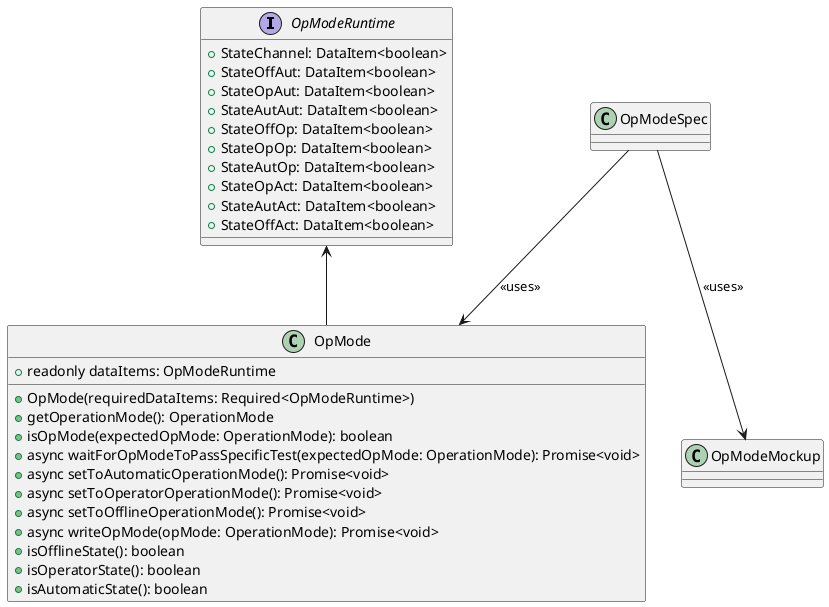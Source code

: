 /*
 * MIT License
 *
 * Copyright (c) 2021 P2O-Lab <p2o-lab@mailbox.tu-dresden.de>,
 * Chair for Process Control Systems, Technische Universität Dresden
 *
 * Permission is hereby granted, free of charge, to any person obtaining a copy
 * of this software and associated documentation files (the "Software"), to deal
 * in the Software without restriction, including without limitation the rights
 * to use, copy, modify, merge, publish, distribute, sublicense, and/or sell
 * copies of the Software, and to permit persons to whom the Software is
 * furnished to do so, subject to the following conditions:
 *
 * The above copyright notice and this permission notice shall be included in all
 * copies or substantial portions of the Software.
 *
 * THE SOFTWARE IS PROVIDED "AS IS", WITHOUT WARRANTY OF ANY KIND, EXPRESS OR
 * IMPLIED, INCLUDING BUT NOT LIMITED TO THE WARRANTIES OF MERCHANTABILITY,
 * FITNESS FOR A PARTICULAR PURPOSE AND NONINFRINGEMENT. IN NO EVENT SHALL THE
 * AUTHORS OR COPYRIGHT HOLDERS BE LIABLE FOR ANY CLAIM, DAMAGES OR OTHER
 * LIABILITY, WHETHER IN AN ACTION OF CONTRACT, TORT OR OTHERWISE, ARISING FROM,
 * OUT OF OR IN CONNECTION WITH THE SOFTWARE OR THE USE OR OTHER DEALINGS IN THE
 * SOFTWARE.
 */
 
@startuml
'https://plantuml.com/class-diagram

interface OpModeRuntime{
	+ StateChannel: DataItem<boolean>
	+ StateOffAut: DataItem<boolean>
	+ StateOpAut: DataItem<boolean>
	+ StateAutAut: DataItem<boolean>
	+ StateOffOp: DataItem<boolean>
	+ StateOpOp: DataItem<boolean>
	+ StateAutOp: DataItem<boolean>
	+ StateOpAct: DataItem<boolean>
	+ StateAutAct: DataItem<boolean>
	+ StateOffAct: DataItem<boolean>
}


class OpMode{
    + readonly dataItems: OpModeRuntime
    + OpMode(requiredDataItems: Required<OpModeRuntime>)
    + getOperationMode(): OperationMode
    + isOpMode(expectedOpMode: OperationMode): boolean
    + async waitForOpModeToPassSpecificTest(expectedOpMode: OperationMode): Promise<void>
    + async setToAutomaticOperationMode(): Promise<void>
    + async setToOperatorOperationMode(): Promise<void>
    + async setToOfflineOperationMode(): Promise<void>
    + async writeOpMode(opMode: OperationMode): Promise<void>
    + isOfflineState(): boolean
    + isOperatorState(): boolean
    + isAutomaticState(): boolean
}

OpModeRuntime <-- OpMode
OpModeSpec --> OpMode : <<uses>>
OpModeSpec --> OpModeMockup : <<uses>>

@enduml

